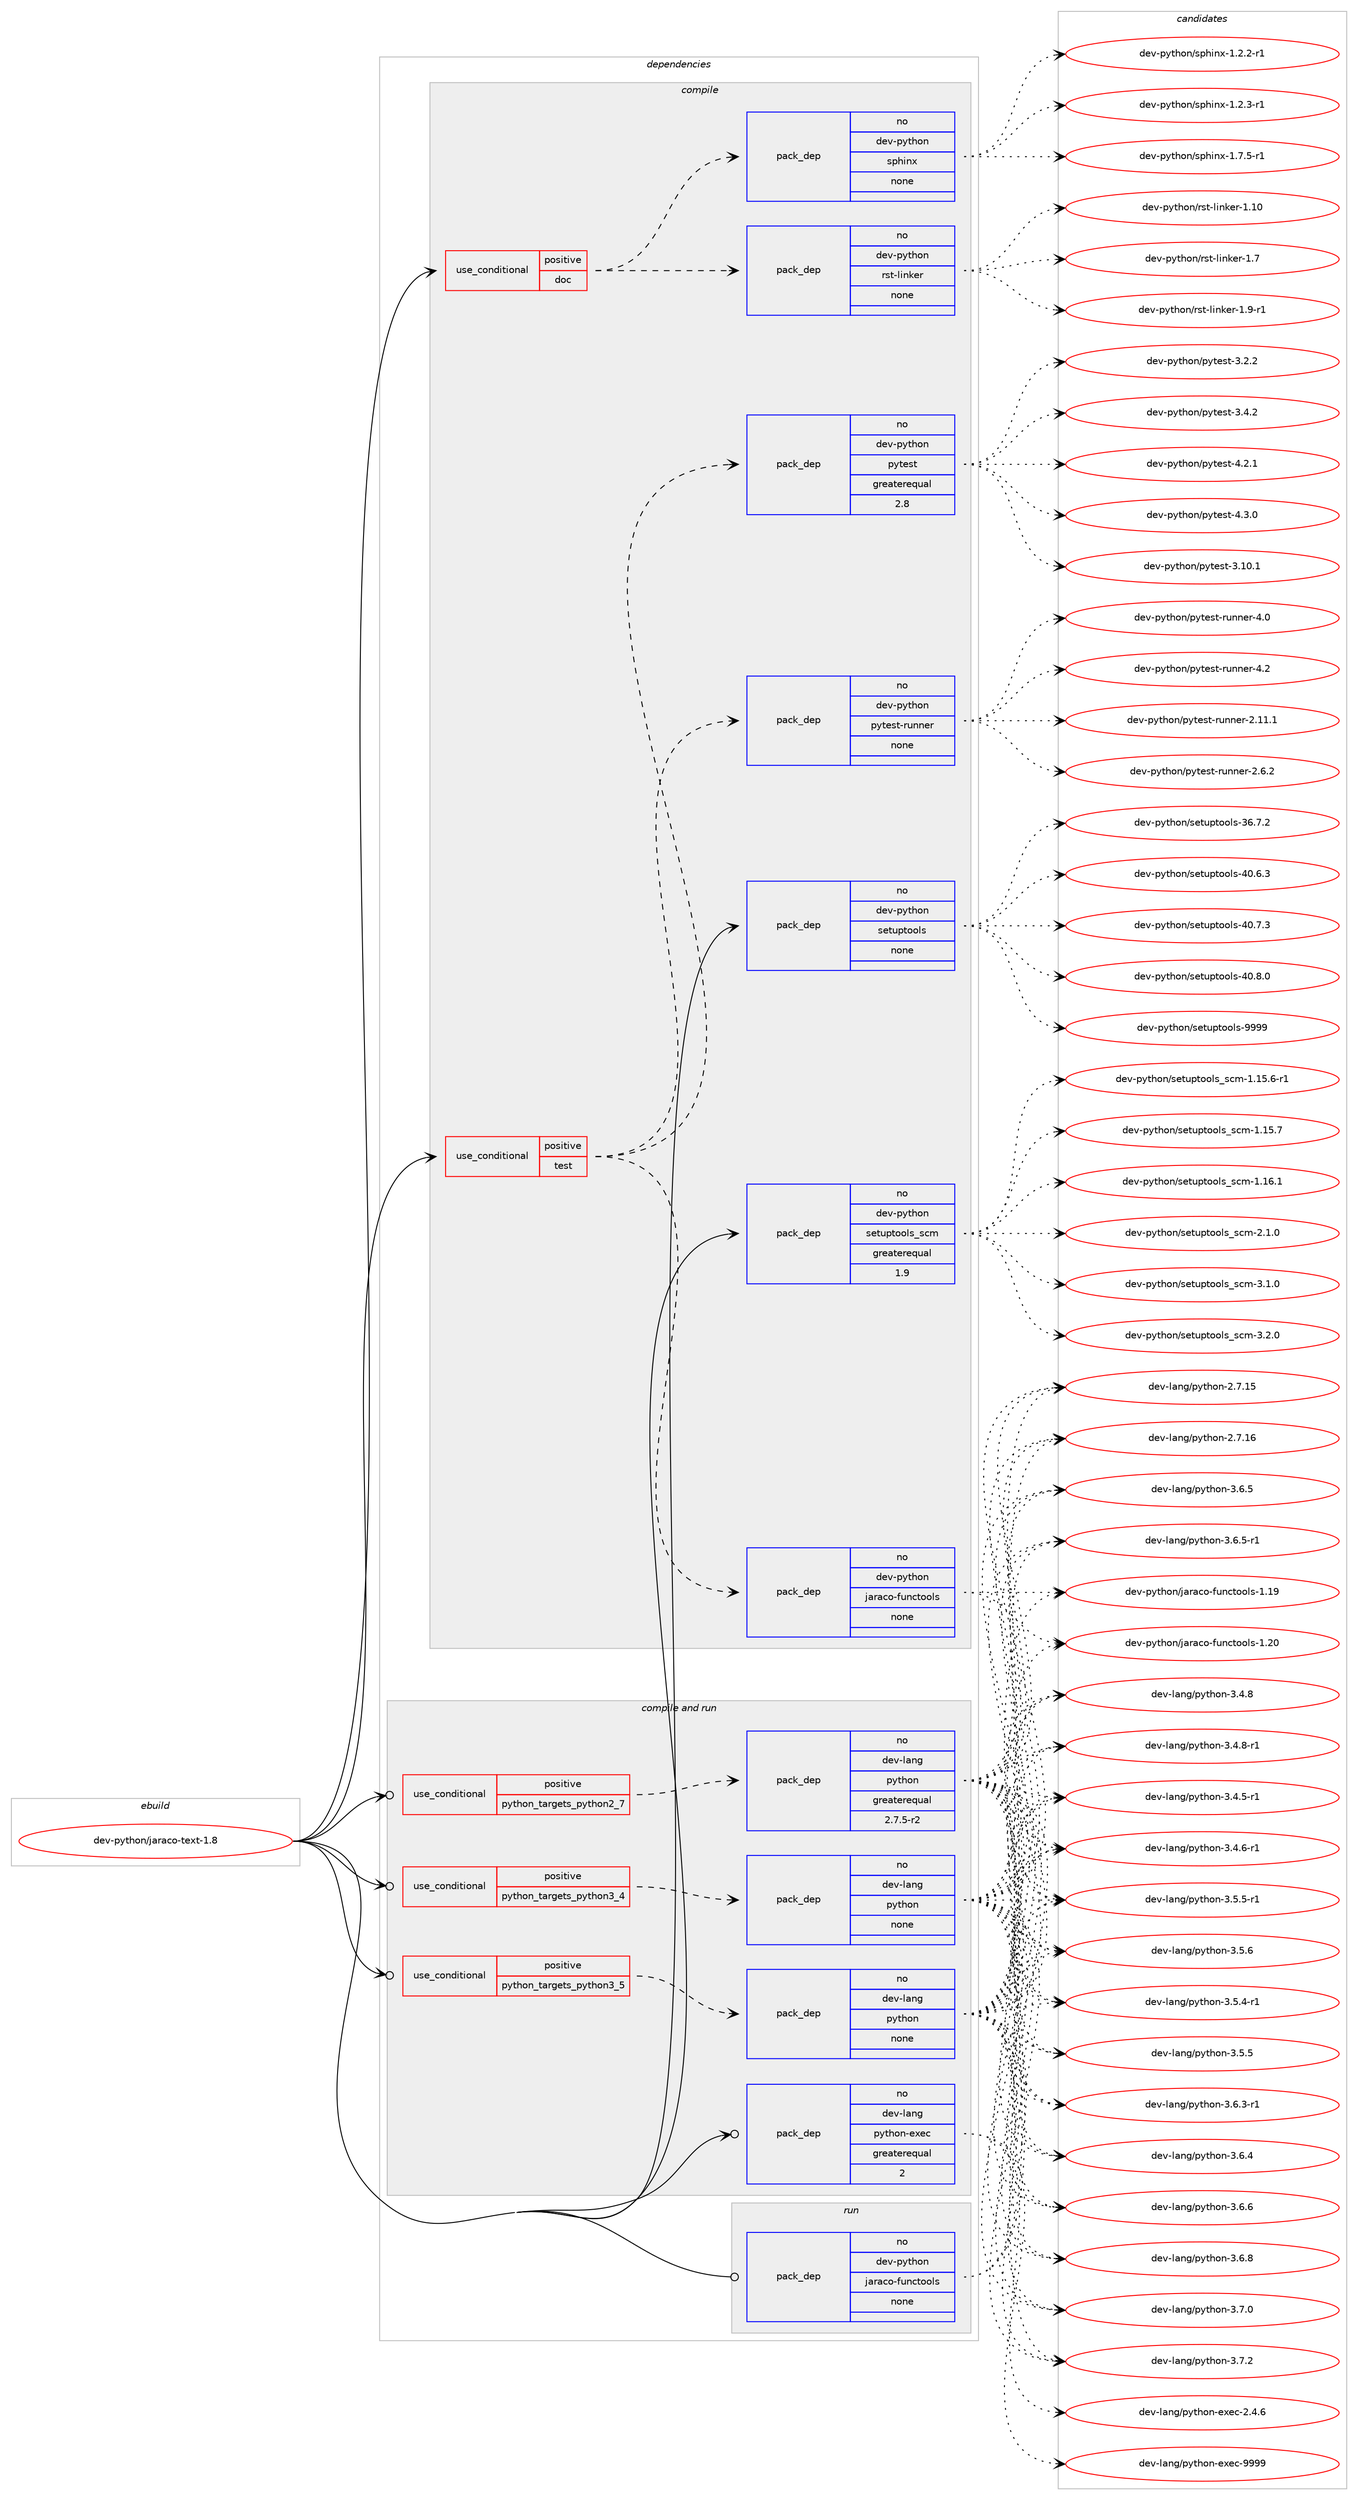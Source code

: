 digraph prolog {

# *************
# Graph options
# *************

newrank=true;
concentrate=true;
compound=true;
graph [rankdir=LR,fontname=Helvetica,fontsize=10,ranksep=1.5];#, ranksep=2.5, nodesep=0.2];
edge  [arrowhead=vee];
node  [fontname=Helvetica,fontsize=10];

# **********
# The ebuild
# **********

subgraph cluster_leftcol {
color=gray;
rank=same;
label=<<i>ebuild</i>>;
id [label="dev-python/jaraco-text-1.8", color=red, width=4, href="../dev-python/jaraco-text-1.8.svg"];
}

# ****************
# The dependencies
# ****************

subgraph cluster_midcol {
color=gray;
label=<<i>dependencies</i>>;
subgraph cluster_compile {
fillcolor="#eeeeee";
style=filled;
label=<<i>compile</i>>;
subgraph cond376210 {
dependency1415139 [label=<<TABLE BORDER="0" CELLBORDER="1" CELLSPACING="0" CELLPADDING="4"><TR><TD ROWSPAN="3" CELLPADDING="10">use_conditional</TD></TR><TR><TD>positive</TD></TR><TR><TD>doc</TD></TR></TABLE>>, shape=none, color=red];
subgraph pack1015660 {
dependency1415140 [label=<<TABLE BORDER="0" CELLBORDER="1" CELLSPACING="0" CELLPADDING="4" WIDTH="220"><TR><TD ROWSPAN="6" CELLPADDING="30">pack_dep</TD></TR><TR><TD WIDTH="110">no</TD></TR><TR><TD>dev-python</TD></TR><TR><TD>sphinx</TD></TR><TR><TD>none</TD></TR><TR><TD></TD></TR></TABLE>>, shape=none, color=blue];
}
dependency1415139:e -> dependency1415140:w [weight=20,style="dashed",arrowhead="vee"];
subgraph pack1015661 {
dependency1415141 [label=<<TABLE BORDER="0" CELLBORDER="1" CELLSPACING="0" CELLPADDING="4" WIDTH="220"><TR><TD ROWSPAN="6" CELLPADDING="30">pack_dep</TD></TR><TR><TD WIDTH="110">no</TD></TR><TR><TD>dev-python</TD></TR><TR><TD>rst-linker</TD></TR><TR><TD>none</TD></TR><TR><TD></TD></TR></TABLE>>, shape=none, color=blue];
}
dependency1415139:e -> dependency1415141:w [weight=20,style="dashed",arrowhead="vee"];
}
id:e -> dependency1415139:w [weight=20,style="solid",arrowhead="vee"];
subgraph cond376211 {
dependency1415142 [label=<<TABLE BORDER="0" CELLBORDER="1" CELLSPACING="0" CELLPADDING="4"><TR><TD ROWSPAN="3" CELLPADDING="10">use_conditional</TD></TR><TR><TD>positive</TD></TR><TR><TD>test</TD></TR></TABLE>>, shape=none, color=red];
subgraph pack1015662 {
dependency1415143 [label=<<TABLE BORDER="0" CELLBORDER="1" CELLSPACING="0" CELLPADDING="4" WIDTH="220"><TR><TD ROWSPAN="6" CELLPADDING="30">pack_dep</TD></TR><TR><TD WIDTH="110">no</TD></TR><TR><TD>dev-python</TD></TR><TR><TD>jaraco-functools</TD></TR><TR><TD>none</TD></TR><TR><TD></TD></TR></TABLE>>, shape=none, color=blue];
}
dependency1415142:e -> dependency1415143:w [weight=20,style="dashed",arrowhead="vee"];
subgraph pack1015663 {
dependency1415144 [label=<<TABLE BORDER="0" CELLBORDER="1" CELLSPACING="0" CELLPADDING="4" WIDTH="220"><TR><TD ROWSPAN="6" CELLPADDING="30">pack_dep</TD></TR><TR><TD WIDTH="110">no</TD></TR><TR><TD>dev-python</TD></TR><TR><TD>pytest</TD></TR><TR><TD>greaterequal</TD></TR><TR><TD>2.8</TD></TR></TABLE>>, shape=none, color=blue];
}
dependency1415142:e -> dependency1415144:w [weight=20,style="dashed",arrowhead="vee"];
subgraph pack1015664 {
dependency1415145 [label=<<TABLE BORDER="0" CELLBORDER="1" CELLSPACING="0" CELLPADDING="4" WIDTH="220"><TR><TD ROWSPAN="6" CELLPADDING="30">pack_dep</TD></TR><TR><TD WIDTH="110">no</TD></TR><TR><TD>dev-python</TD></TR><TR><TD>pytest-runner</TD></TR><TR><TD>none</TD></TR><TR><TD></TD></TR></TABLE>>, shape=none, color=blue];
}
dependency1415142:e -> dependency1415145:w [weight=20,style="dashed",arrowhead="vee"];
}
id:e -> dependency1415142:w [weight=20,style="solid",arrowhead="vee"];
subgraph pack1015665 {
dependency1415146 [label=<<TABLE BORDER="0" CELLBORDER="1" CELLSPACING="0" CELLPADDING="4" WIDTH="220"><TR><TD ROWSPAN="6" CELLPADDING="30">pack_dep</TD></TR><TR><TD WIDTH="110">no</TD></TR><TR><TD>dev-python</TD></TR><TR><TD>setuptools</TD></TR><TR><TD>none</TD></TR><TR><TD></TD></TR></TABLE>>, shape=none, color=blue];
}
id:e -> dependency1415146:w [weight=20,style="solid",arrowhead="vee"];
subgraph pack1015666 {
dependency1415147 [label=<<TABLE BORDER="0" CELLBORDER="1" CELLSPACING="0" CELLPADDING="4" WIDTH="220"><TR><TD ROWSPAN="6" CELLPADDING="30">pack_dep</TD></TR><TR><TD WIDTH="110">no</TD></TR><TR><TD>dev-python</TD></TR><TR><TD>setuptools_scm</TD></TR><TR><TD>greaterequal</TD></TR><TR><TD>1.9</TD></TR></TABLE>>, shape=none, color=blue];
}
id:e -> dependency1415147:w [weight=20,style="solid",arrowhead="vee"];
}
subgraph cluster_compileandrun {
fillcolor="#eeeeee";
style=filled;
label=<<i>compile and run</i>>;
subgraph cond376212 {
dependency1415148 [label=<<TABLE BORDER="0" CELLBORDER="1" CELLSPACING="0" CELLPADDING="4"><TR><TD ROWSPAN="3" CELLPADDING="10">use_conditional</TD></TR><TR><TD>positive</TD></TR><TR><TD>python_targets_python2_7</TD></TR></TABLE>>, shape=none, color=red];
subgraph pack1015667 {
dependency1415149 [label=<<TABLE BORDER="0" CELLBORDER="1" CELLSPACING="0" CELLPADDING="4" WIDTH="220"><TR><TD ROWSPAN="6" CELLPADDING="30">pack_dep</TD></TR><TR><TD WIDTH="110">no</TD></TR><TR><TD>dev-lang</TD></TR><TR><TD>python</TD></TR><TR><TD>greaterequal</TD></TR><TR><TD>2.7.5-r2</TD></TR></TABLE>>, shape=none, color=blue];
}
dependency1415148:e -> dependency1415149:w [weight=20,style="dashed",arrowhead="vee"];
}
id:e -> dependency1415148:w [weight=20,style="solid",arrowhead="odotvee"];
subgraph cond376213 {
dependency1415150 [label=<<TABLE BORDER="0" CELLBORDER="1" CELLSPACING="0" CELLPADDING="4"><TR><TD ROWSPAN="3" CELLPADDING="10">use_conditional</TD></TR><TR><TD>positive</TD></TR><TR><TD>python_targets_python3_4</TD></TR></TABLE>>, shape=none, color=red];
subgraph pack1015668 {
dependency1415151 [label=<<TABLE BORDER="0" CELLBORDER="1" CELLSPACING="0" CELLPADDING="4" WIDTH="220"><TR><TD ROWSPAN="6" CELLPADDING="30">pack_dep</TD></TR><TR><TD WIDTH="110">no</TD></TR><TR><TD>dev-lang</TD></TR><TR><TD>python</TD></TR><TR><TD>none</TD></TR><TR><TD></TD></TR></TABLE>>, shape=none, color=blue];
}
dependency1415150:e -> dependency1415151:w [weight=20,style="dashed",arrowhead="vee"];
}
id:e -> dependency1415150:w [weight=20,style="solid",arrowhead="odotvee"];
subgraph cond376214 {
dependency1415152 [label=<<TABLE BORDER="0" CELLBORDER="1" CELLSPACING="0" CELLPADDING="4"><TR><TD ROWSPAN="3" CELLPADDING="10">use_conditional</TD></TR><TR><TD>positive</TD></TR><TR><TD>python_targets_python3_5</TD></TR></TABLE>>, shape=none, color=red];
subgraph pack1015669 {
dependency1415153 [label=<<TABLE BORDER="0" CELLBORDER="1" CELLSPACING="0" CELLPADDING="4" WIDTH="220"><TR><TD ROWSPAN="6" CELLPADDING="30">pack_dep</TD></TR><TR><TD WIDTH="110">no</TD></TR><TR><TD>dev-lang</TD></TR><TR><TD>python</TD></TR><TR><TD>none</TD></TR><TR><TD></TD></TR></TABLE>>, shape=none, color=blue];
}
dependency1415152:e -> dependency1415153:w [weight=20,style="dashed",arrowhead="vee"];
}
id:e -> dependency1415152:w [weight=20,style="solid",arrowhead="odotvee"];
subgraph pack1015670 {
dependency1415154 [label=<<TABLE BORDER="0" CELLBORDER="1" CELLSPACING="0" CELLPADDING="4" WIDTH="220"><TR><TD ROWSPAN="6" CELLPADDING="30">pack_dep</TD></TR><TR><TD WIDTH="110">no</TD></TR><TR><TD>dev-lang</TD></TR><TR><TD>python-exec</TD></TR><TR><TD>greaterequal</TD></TR><TR><TD>2</TD></TR></TABLE>>, shape=none, color=blue];
}
id:e -> dependency1415154:w [weight=20,style="solid",arrowhead="odotvee"];
}
subgraph cluster_run {
fillcolor="#eeeeee";
style=filled;
label=<<i>run</i>>;
subgraph pack1015671 {
dependency1415155 [label=<<TABLE BORDER="0" CELLBORDER="1" CELLSPACING="0" CELLPADDING="4" WIDTH="220"><TR><TD ROWSPAN="6" CELLPADDING="30">pack_dep</TD></TR><TR><TD WIDTH="110">no</TD></TR><TR><TD>dev-python</TD></TR><TR><TD>jaraco-functools</TD></TR><TR><TD>none</TD></TR><TR><TD></TD></TR></TABLE>>, shape=none, color=blue];
}
id:e -> dependency1415155:w [weight=20,style="solid",arrowhead="odot"];
}
}

# **************
# The candidates
# **************

subgraph cluster_choices {
rank=same;
color=gray;
label=<<i>candidates</i>>;

subgraph choice1015660 {
color=black;
nodesep=1;
choice10010111845112121116104111110471151121041051101204549465046504511449 [label="dev-python/sphinx-1.2.2-r1", color=red, width=4,href="../dev-python/sphinx-1.2.2-r1.svg"];
choice10010111845112121116104111110471151121041051101204549465046514511449 [label="dev-python/sphinx-1.2.3-r1", color=red, width=4,href="../dev-python/sphinx-1.2.3-r1.svg"];
choice10010111845112121116104111110471151121041051101204549465546534511449 [label="dev-python/sphinx-1.7.5-r1", color=red, width=4,href="../dev-python/sphinx-1.7.5-r1.svg"];
dependency1415140:e -> choice10010111845112121116104111110471151121041051101204549465046504511449:w [style=dotted,weight="100"];
dependency1415140:e -> choice10010111845112121116104111110471151121041051101204549465046514511449:w [style=dotted,weight="100"];
dependency1415140:e -> choice10010111845112121116104111110471151121041051101204549465546534511449:w [style=dotted,weight="100"];
}
subgraph choice1015661 {
color=black;
nodesep=1;
choice1001011184511212111610411111047114115116451081051101071011144549464948 [label="dev-python/rst-linker-1.10", color=red, width=4,href="../dev-python/rst-linker-1.10.svg"];
choice10010111845112121116104111110471141151164510810511010710111445494655 [label="dev-python/rst-linker-1.7", color=red, width=4,href="../dev-python/rst-linker-1.7.svg"];
choice100101118451121211161041111104711411511645108105110107101114454946574511449 [label="dev-python/rst-linker-1.9-r1", color=red, width=4,href="../dev-python/rst-linker-1.9-r1.svg"];
dependency1415141:e -> choice1001011184511212111610411111047114115116451081051101071011144549464948:w [style=dotted,weight="100"];
dependency1415141:e -> choice10010111845112121116104111110471141151164510810511010710111445494655:w [style=dotted,weight="100"];
dependency1415141:e -> choice100101118451121211161041111104711411511645108105110107101114454946574511449:w [style=dotted,weight="100"];
}
subgraph choice1015662 {
color=black;
nodesep=1;
choice100101118451121211161041111104710697114979911145102117110991161111111081154549464957 [label="dev-python/jaraco-functools-1.19", color=red, width=4,href="../dev-python/jaraco-functools-1.19.svg"];
choice100101118451121211161041111104710697114979911145102117110991161111111081154549465048 [label="dev-python/jaraco-functools-1.20", color=red, width=4,href="../dev-python/jaraco-functools-1.20.svg"];
dependency1415143:e -> choice100101118451121211161041111104710697114979911145102117110991161111111081154549464957:w [style=dotted,weight="100"];
dependency1415143:e -> choice100101118451121211161041111104710697114979911145102117110991161111111081154549465048:w [style=dotted,weight="100"];
}
subgraph choice1015663 {
color=black;
nodesep=1;
choice100101118451121211161041111104711212111610111511645514649484649 [label="dev-python/pytest-3.10.1", color=red, width=4,href="../dev-python/pytest-3.10.1.svg"];
choice1001011184511212111610411111047112121116101115116455146504650 [label="dev-python/pytest-3.2.2", color=red, width=4,href="../dev-python/pytest-3.2.2.svg"];
choice1001011184511212111610411111047112121116101115116455146524650 [label="dev-python/pytest-3.4.2", color=red, width=4,href="../dev-python/pytest-3.4.2.svg"];
choice1001011184511212111610411111047112121116101115116455246504649 [label="dev-python/pytest-4.2.1", color=red, width=4,href="../dev-python/pytest-4.2.1.svg"];
choice1001011184511212111610411111047112121116101115116455246514648 [label="dev-python/pytest-4.3.0", color=red, width=4,href="../dev-python/pytest-4.3.0.svg"];
dependency1415144:e -> choice100101118451121211161041111104711212111610111511645514649484649:w [style=dotted,weight="100"];
dependency1415144:e -> choice1001011184511212111610411111047112121116101115116455146504650:w [style=dotted,weight="100"];
dependency1415144:e -> choice1001011184511212111610411111047112121116101115116455146524650:w [style=dotted,weight="100"];
dependency1415144:e -> choice1001011184511212111610411111047112121116101115116455246504649:w [style=dotted,weight="100"];
dependency1415144:e -> choice1001011184511212111610411111047112121116101115116455246514648:w [style=dotted,weight="100"];
}
subgraph choice1015664 {
color=black;
nodesep=1;
choice10010111845112121116104111110471121211161011151164511411711011010111445504649494649 [label="dev-python/pytest-runner-2.11.1", color=red, width=4,href="../dev-python/pytest-runner-2.11.1.svg"];
choice100101118451121211161041111104711212111610111511645114117110110101114455046544650 [label="dev-python/pytest-runner-2.6.2", color=red, width=4,href="../dev-python/pytest-runner-2.6.2.svg"];
choice10010111845112121116104111110471121211161011151164511411711011010111445524648 [label="dev-python/pytest-runner-4.0", color=red, width=4,href="../dev-python/pytest-runner-4.0.svg"];
choice10010111845112121116104111110471121211161011151164511411711011010111445524650 [label="dev-python/pytest-runner-4.2", color=red, width=4,href="../dev-python/pytest-runner-4.2.svg"];
dependency1415145:e -> choice10010111845112121116104111110471121211161011151164511411711011010111445504649494649:w [style=dotted,weight="100"];
dependency1415145:e -> choice100101118451121211161041111104711212111610111511645114117110110101114455046544650:w [style=dotted,weight="100"];
dependency1415145:e -> choice10010111845112121116104111110471121211161011151164511411711011010111445524648:w [style=dotted,weight="100"];
dependency1415145:e -> choice10010111845112121116104111110471121211161011151164511411711011010111445524650:w [style=dotted,weight="100"];
}
subgraph choice1015665 {
color=black;
nodesep=1;
choice100101118451121211161041111104711510111611711211611111110811545515446554650 [label="dev-python/setuptools-36.7.2", color=red, width=4,href="../dev-python/setuptools-36.7.2.svg"];
choice100101118451121211161041111104711510111611711211611111110811545524846544651 [label="dev-python/setuptools-40.6.3", color=red, width=4,href="../dev-python/setuptools-40.6.3.svg"];
choice100101118451121211161041111104711510111611711211611111110811545524846554651 [label="dev-python/setuptools-40.7.3", color=red, width=4,href="../dev-python/setuptools-40.7.3.svg"];
choice100101118451121211161041111104711510111611711211611111110811545524846564648 [label="dev-python/setuptools-40.8.0", color=red, width=4,href="../dev-python/setuptools-40.8.0.svg"];
choice10010111845112121116104111110471151011161171121161111111081154557575757 [label="dev-python/setuptools-9999", color=red, width=4,href="../dev-python/setuptools-9999.svg"];
dependency1415146:e -> choice100101118451121211161041111104711510111611711211611111110811545515446554650:w [style=dotted,weight="100"];
dependency1415146:e -> choice100101118451121211161041111104711510111611711211611111110811545524846544651:w [style=dotted,weight="100"];
dependency1415146:e -> choice100101118451121211161041111104711510111611711211611111110811545524846554651:w [style=dotted,weight="100"];
dependency1415146:e -> choice100101118451121211161041111104711510111611711211611111110811545524846564648:w [style=dotted,weight="100"];
dependency1415146:e -> choice10010111845112121116104111110471151011161171121161111111081154557575757:w [style=dotted,weight="100"];
}
subgraph choice1015666 {
color=black;
nodesep=1;
choice10010111845112121116104111110471151011161171121161111111081159511599109454946495346544511449 [label="dev-python/setuptools_scm-1.15.6-r1", color=red, width=4,href="../dev-python/setuptools_scm-1.15.6-r1.svg"];
choice1001011184511212111610411111047115101116117112116111111108115951159910945494649534655 [label="dev-python/setuptools_scm-1.15.7", color=red, width=4,href="../dev-python/setuptools_scm-1.15.7.svg"];
choice1001011184511212111610411111047115101116117112116111111108115951159910945494649544649 [label="dev-python/setuptools_scm-1.16.1", color=red, width=4,href="../dev-python/setuptools_scm-1.16.1.svg"];
choice10010111845112121116104111110471151011161171121161111111081159511599109455046494648 [label="dev-python/setuptools_scm-2.1.0", color=red, width=4,href="../dev-python/setuptools_scm-2.1.0.svg"];
choice10010111845112121116104111110471151011161171121161111111081159511599109455146494648 [label="dev-python/setuptools_scm-3.1.0", color=red, width=4,href="../dev-python/setuptools_scm-3.1.0.svg"];
choice10010111845112121116104111110471151011161171121161111111081159511599109455146504648 [label="dev-python/setuptools_scm-3.2.0", color=red, width=4,href="../dev-python/setuptools_scm-3.2.0.svg"];
dependency1415147:e -> choice10010111845112121116104111110471151011161171121161111111081159511599109454946495346544511449:w [style=dotted,weight="100"];
dependency1415147:e -> choice1001011184511212111610411111047115101116117112116111111108115951159910945494649534655:w [style=dotted,weight="100"];
dependency1415147:e -> choice1001011184511212111610411111047115101116117112116111111108115951159910945494649544649:w [style=dotted,weight="100"];
dependency1415147:e -> choice10010111845112121116104111110471151011161171121161111111081159511599109455046494648:w [style=dotted,weight="100"];
dependency1415147:e -> choice10010111845112121116104111110471151011161171121161111111081159511599109455146494648:w [style=dotted,weight="100"];
dependency1415147:e -> choice10010111845112121116104111110471151011161171121161111111081159511599109455146504648:w [style=dotted,weight="100"];
}
subgraph choice1015667 {
color=black;
nodesep=1;
choice10010111845108971101034711212111610411111045504655464953 [label="dev-lang/python-2.7.15", color=red, width=4,href="../dev-lang/python-2.7.15.svg"];
choice10010111845108971101034711212111610411111045504655464954 [label="dev-lang/python-2.7.16", color=red, width=4,href="../dev-lang/python-2.7.16.svg"];
choice1001011184510897110103471121211161041111104551465246534511449 [label="dev-lang/python-3.4.5-r1", color=red, width=4,href="../dev-lang/python-3.4.5-r1.svg"];
choice1001011184510897110103471121211161041111104551465246544511449 [label="dev-lang/python-3.4.6-r1", color=red, width=4,href="../dev-lang/python-3.4.6-r1.svg"];
choice100101118451089711010347112121116104111110455146524656 [label="dev-lang/python-3.4.8", color=red, width=4,href="../dev-lang/python-3.4.8.svg"];
choice1001011184510897110103471121211161041111104551465246564511449 [label="dev-lang/python-3.4.8-r1", color=red, width=4,href="../dev-lang/python-3.4.8-r1.svg"];
choice1001011184510897110103471121211161041111104551465346524511449 [label="dev-lang/python-3.5.4-r1", color=red, width=4,href="../dev-lang/python-3.5.4-r1.svg"];
choice100101118451089711010347112121116104111110455146534653 [label="dev-lang/python-3.5.5", color=red, width=4,href="../dev-lang/python-3.5.5.svg"];
choice1001011184510897110103471121211161041111104551465346534511449 [label="dev-lang/python-3.5.5-r1", color=red, width=4,href="../dev-lang/python-3.5.5-r1.svg"];
choice100101118451089711010347112121116104111110455146534654 [label="dev-lang/python-3.5.6", color=red, width=4,href="../dev-lang/python-3.5.6.svg"];
choice1001011184510897110103471121211161041111104551465446514511449 [label="dev-lang/python-3.6.3-r1", color=red, width=4,href="../dev-lang/python-3.6.3-r1.svg"];
choice100101118451089711010347112121116104111110455146544652 [label="dev-lang/python-3.6.4", color=red, width=4,href="../dev-lang/python-3.6.4.svg"];
choice100101118451089711010347112121116104111110455146544653 [label="dev-lang/python-3.6.5", color=red, width=4,href="../dev-lang/python-3.6.5.svg"];
choice1001011184510897110103471121211161041111104551465446534511449 [label="dev-lang/python-3.6.5-r1", color=red, width=4,href="../dev-lang/python-3.6.5-r1.svg"];
choice100101118451089711010347112121116104111110455146544654 [label="dev-lang/python-3.6.6", color=red, width=4,href="../dev-lang/python-3.6.6.svg"];
choice100101118451089711010347112121116104111110455146544656 [label="dev-lang/python-3.6.8", color=red, width=4,href="../dev-lang/python-3.6.8.svg"];
choice100101118451089711010347112121116104111110455146554648 [label="dev-lang/python-3.7.0", color=red, width=4,href="../dev-lang/python-3.7.0.svg"];
choice100101118451089711010347112121116104111110455146554650 [label="dev-lang/python-3.7.2", color=red, width=4,href="../dev-lang/python-3.7.2.svg"];
dependency1415149:e -> choice10010111845108971101034711212111610411111045504655464953:w [style=dotted,weight="100"];
dependency1415149:e -> choice10010111845108971101034711212111610411111045504655464954:w [style=dotted,weight="100"];
dependency1415149:e -> choice1001011184510897110103471121211161041111104551465246534511449:w [style=dotted,weight="100"];
dependency1415149:e -> choice1001011184510897110103471121211161041111104551465246544511449:w [style=dotted,weight="100"];
dependency1415149:e -> choice100101118451089711010347112121116104111110455146524656:w [style=dotted,weight="100"];
dependency1415149:e -> choice1001011184510897110103471121211161041111104551465246564511449:w [style=dotted,weight="100"];
dependency1415149:e -> choice1001011184510897110103471121211161041111104551465346524511449:w [style=dotted,weight="100"];
dependency1415149:e -> choice100101118451089711010347112121116104111110455146534653:w [style=dotted,weight="100"];
dependency1415149:e -> choice1001011184510897110103471121211161041111104551465346534511449:w [style=dotted,weight="100"];
dependency1415149:e -> choice100101118451089711010347112121116104111110455146534654:w [style=dotted,weight="100"];
dependency1415149:e -> choice1001011184510897110103471121211161041111104551465446514511449:w [style=dotted,weight="100"];
dependency1415149:e -> choice100101118451089711010347112121116104111110455146544652:w [style=dotted,weight="100"];
dependency1415149:e -> choice100101118451089711010347112121116104111110455146544653:w [style=dotted,weight="100"];
dependency1415149:e -> choice1001011184510897110103471121211161041111104551465446534511449:w [style=dotted,weight="100"];
dependency1415149:e -> choice100101118451089711010347112121116104111110455146544654:w [style=dotted,weight="100"];
dependency1415149:e -> choice100101118451089711010347112121116104111110455146544656:w [style=dotted,weight="100"];
dependency1415149:e -> choice100101118451089711010347112121116104111110455146554648:w [style=dotted,weight="100"];
dependency1415149:e -> choice100101118451089711010347112121116104111110455146554650:w [style=dotted,weight="100"];
}
subgraph choice1015668 {
color=black;
nodesep=1;
choice10010111845108971101034711212111610411111045504655464953 [label="dev-lang/python-2.7.15", color=red, width=4,href="../dev-lang/python-2.7.15.svg"];
choice10010111845108971101034711212111610411111045504655464954 [label="dev-lang/python-2.7.16", color=red, width=4,href="../dev-lang/python-2.7.16.svg"];
choice1001011184510897110103471121211161041111104551465246534511449 [label="dev-lang/python-3.4.5-r1", color=red, width=4,href="../dev-lang/python-3.4.5-r1.svg"];
choice1001011184510897110103471121211161041111104551465246544511449 [label="dev-lang/python-3.4.6-r1", color=red, width=4,href="../dev-lang/python-3.4.6-r1.svg"];
choice100101118451089711010347112121116104111110455146524656 [label="dev-lang/python-3.4.8", color=red, width=4,href="../dev-lang/python-3.4.8.svg"];
choice1001011184510897110103471121211161041111104551465246564511449 [label="dev-lang/python-3.4.8-r1", color=red, width=4,href="../dev-lang/python-3.4.8-r1.svg"];
choice1001011184510897110103471121211161041111104551465346524511449 [label="dev-lang/python-3.5.4-r1", color=red, width=4,href="../dev-lang/python-3.5.4-r1.svg"];
choice100101118451089711010347112121116104111110455146534653 [label="dev-lang/python-3.5.5", color=red, width=4,href="../dev-lang/python-3.5.5.svg"];
choice1001011184510897110103471121211161041111104551465346534511449 [label="dev-lang/python-3.5.5-r1", color=red, width=4,href="../dev-lang/python-3.5.5-r1.svg"];
choice100101118451089711010347112121116104111110455146534654 [label="dev-lang/python-3.5.6", color=red, width=4,href="../dev-lang/python-3.5.6.svg"];
choice1001011184510897110103471121211161041111104551465446514511449 [label="dev-lang/python-3.6.3-r1", color=red, width=4,href="../dev-lang/python-3.6.3-r1.svg"];
choice100101118451089711010347112121116104111110455146544652 [label="dev-lang/python-3.6.4", color=red, width=4,href="../dev-lang/python-3.6.4.svg"];
choice100101118451089711010347112121116104111110455146544653 [label="dev-lang/python-3.6.5", color=red, width=4,href="../dev-lang/python-3.6.5.svg"];
choice1001011184510897110103471121211161041111104551465446534511449 [label="dev-lang/python-3.6.5-r1", color=red, width=4,href="../dev-lang/python-3.6.5-r1.svg"];
choice100101118451089711010347112121116104111110455146544654 [label="dev-lang/python-3.6.6", color=red, width=4,href="../dev-lang/python-3.6.6.svg"];
choice100101118451089711010347112121116104111110455146544656 [label="dev-lang/python-3.6.8", color=red, width=4,href="../dev-lang/python-3.6.8.svg"];
choice100101118451089711010347112121116104111110455146554648 [label="dev-lang/python-3.7.0", color=red, width=4,href="../dev-lang/python-3.7.0.svg"];
choice100101118451089711010347112121116104111110455146554650 [label="dev-lang/python-3.7.2", color=red, width=4,href="../dev-lang/python-3.7.2.svg"];
dependency1415151:e -> choice10010111845108971101034711212111610411111045504655464953:w [style=dotted,weight="100"];
dependency1415151:e -> choice10010111845108971101034711212111610411111045504655464954:w [style=dotted,weight="100"];
dependency1415151:e -> choice1001011184510897110103471121211161041111104551465246534511449:w [style=dotted,weight="100"];
dependency1415151:e -> choice1001011184510897110103471121211161041111104551465246544511449:w [style=dotted,weight="100"];
dependency1415151:e -> choice100101118451089711010347112121116104111110455146524656:w [style=dotted,weight="100"];
dependency1415151:e -> choice1001011184510897110103471121211161041111104551465246564511449:w [style=dotted,weight="100"];
dependency1415151:e -> choice1001011184510897110103471121211161041111104551465346524511449:w [style=dotted,weight="100"];
dependency1415151:e -> choice100101118451089711010347112121116104111110455146534653:w [style=dotted,weight="100"];
dependency1415151:e -> choice1001011184510897110103471121211161041111104551465346534511449:w [style=dotted,weight="100"];
dependency1415151:e -> choice100101118451089711010347112121116104111110455146534654:w [style=dotted,weight="100"];
dependency1415151:e -> choice1001011184510897110103471121211161041111104551465446514511449:w [style=dotted,weight="100"];
dependency1415151:e -> choice100101118451089711010347112121116104111110455146544652:w [style=dotted,weight="100"];
dependency1415151:e -> choice100101118451089711010347112121116104111110455146544653:w [style=dotted,weight="100"];
dependency1415151:e -> choice1001011184510897110103471121211161041111104551465446534511449:w [style=dotted,weight="100"];
dependency1415151:e -> choice100101118451089711010347112121116104111110455146544654:w [style=dotted,weight="100"];
dependency1415151:e -> choice100101118451089711010347112121116104111110455146544656:w [style=dotted,weight="100"];
dependency1415151:e -> choice100101118451089711010347112121116104111110455146554648:w [style=dotted,weight="100"];
dependency1415151:e -> choice100101118451089711010347112121116104111110455146554650:w [style=dotted,weight="100"];
}
subgraph choice1015669 {
color=black;
nodesep=1;
choice10010111845108971101034711212111610411111045504655464953 [label="dev-lang/python-2.7.15", color=red, width=4,href="../dev-lang/python-2.7.15.svg"];
choice10010111845108971101034711212111610411111045504655464954 [label="dev-lang/python-2.7.16", color=red, width=4,href="../dev-lang/python-2.7.16.svg"];
choice1001011184510897110103471121211161041111104551465246534511449 [label="dev-lang/python-3.4.5-r1", color=red, width=4,href="../dev-lang/python-3.4.5-r1.svg"];
choice1001011184510897110103471121211161041111104551465246544511449 [label="dev-lang/python-3.4.6-r1", color=red, width=4,href="../dev-lang/python-3.4.6-r1.svg"];
choice100101118451089711010347112121116104111110455146524656 [label="dev-lang/python-3.4.8", color=red, width=4,href="../dev-lang/python-3.4.8.svg"];
choice1001011184510897110103471121211161041111104551465246564511449 [label="dev-lang/python-3.4.8-r1", color=red, width=4,href="../dev-lang/python-3.4.8-r1.svg"];
choice1001011184510897110103471121211161041111104551465346524511449 [label="dev-lang/python-3.5.4-r1", color=red, width=4,href="../dev-lang/python-3.5.4-r1.svg"];
choice100101118451089711010347112121116104111110455146534653 [label="dev-lang/python-3.5.5", color=red, width=4,href="../dev-lang/python-3.5.5.svg"];
choice1001011184510897110103471121211161041111104551465346534511449 [label="dev-lang/python-3.5.5-r1", color=red, width=4,href="../dev-lang/python-3.5.5-r1.svg"];
choice100101118451089711010347112121116104111110455146534654 [label="dev-lang/python-3.5.6", color=red, width=4,href="../dev-lang/python-3.5.6.svg"];
choice1001011184510897110103471121211161041111104551465446514511449 [label="dev-lang/python-3.6.3-r1", color=red, width=4,href="../dev-lang/python-3.6.3-r1.svg"];
choice100101118451089711010347112121116104111110455146544652 [label="dev-lang/python-3.6.4", color=red, width=4,href="../dev-lang/python-3.6.4.svg"];
choice100101118451089711010347112121116104111110455146544653 [label="dev-lang/python-3.6.5", color=red, width=4,href="../dev-lang/python-3.6.5.svg"];
choice1001011184510897110103471121211161041111104551465446534511449 [label="dev-lang/python-3.6.5-r1", color=red, width=4,href="../dev-lang/python-3.6.5-r1.svg"];
choice100101118451089711010347112121116104111110455146544654 [label="dev-lang/python-3.6.6", color=red, width=4,href="../dev-lang/python-3.6.6.svg"];
choice100101118451089711010347112121116104111110455146544656 [label="dev-lang/python-3.6.8", color=red, width=4,href="../dev-lang/python-3.6.8.svg"];
choice100101118451089711010347112121116104111110455146554648 [label="dev-lang/python-3.7.0", color=red, width=4,href="../dev-lang/python-3.7.0.svg"];
choice100101118451089711010347112121116104111110455146554650 [label="dev-lang/python-3.7.2", color=red, width=4,href="../dev-lang/python-3.7.2.svg"];
dependency1415153:e -> choice10010111845108971101034711212111610411111045504655464953:w [style=dotted,weight="100"];
dependency1415153:e -> choice10010111845108971101034711212111610411111045504655464954:w [style=dotted,weight="100"];
dependency1415153:e -> choice1001011184510897110103471121211161041111104551465246534511449:w [style=dotted,weight="100"];
dependency1415153:e -> choice1001011184510897110103471121211161041111104551465246544511449:w [style=dotted,weight="100"];
dependency1415153:e -> choice100101118451089711010347112121116104111110455146524656:w [style=dotted,weight="100"];
dependency1415153:e -> choice1001011184510897110103471121211161041111104551465246564511449:w [style=dotted,weight="100"];
dependency1415153:e -> choice1001011184510897110103471121211161041111104551465346524511449:w [style=dotted,weight="100"];
dependency1415153:e -> choice100101118451089711010347112121116104111110455146534653:w [style=dotted,weight="100"];
dependency1415153:e -> choice1001011184510897110103471121211161041111104551465346534511449:w [style=dotted,weight="100"];
dependency1415153:e -> choice100101118451089711010347112121116104111110455146534654:w [style=dotted,weight="100"];
dependency1415153:e -> choice1001011184510897110103471121211161041111104551465446514511449:w [style=dotted,weight="100"];
dependency1415153:e -> choice100101118451089711010347112121116104111110455146544652:w [style=dotted,weight="100"];
dependency1415153:e -> choice100101118451089711010347112121116104111110455146544653:w [style=dotted,weight="100"];
dependency1415153:e -> choice1001011184510897110103471121211161041111104551465446534511449:w [style=dotted,weight="100"];
dependency1415153:e -> choice100101118451089711010347112121116104111110455146544654:w [style=dotted,weight="100"];
dependency1415153:e -> choice100101118451089711010347112121116104111110455146544656:w [style=dotted,weight="100"];
dependency1415153:e -> choice100101118451089711010347112121116104111110455146554648:w [style=dotted,weight="100"];
dependency1415153:e -> choice100101118451089711010347112121116104111110455146554650:w [style=dotted,weight="100"];
}
subgraph choice1015670 {
color=black;
nodesep=1;
choice1001011184510897110103471121211161041111104510112010199455046524654 [label="dev-lang/python-exec-2.4.6", color=red, width=4,href="../dev-lang/python-exec-2.4.6.svg"];
choice10010111845108971101034711212111610411111045101120101994557575757 [label="dev-lang/python-exec-9999", color=red, width=4,href="../dev-lang/python-exec-9999.svg"];
dependency1415154:e -> choice1001011184510897110103471121211161041111104510112010199455046524654:w [style=dotted,weight="100"];
dependency1415154:e -> choice10010111845108971101034711212111610411111045101120101994557575757:w [style=dotted,weight="100"];
}
subgraph choice1015671 {
color=black;
nodesep=1;
choice100101118451121211161041111104710697114979911145102117110991161111111081154549464957 [label="dev-python/jaraco-functools-1.19", color=red, width=4,href="../dev-python/jaraco-functools-1.19.svg"];
choice100101118451121211161041111104710697114979911145102117110991161111111081154549465048 [label="dev-python/jaraco-functools-1.20", color=red, width=4,href="../dev-python/jaraco-functools-1.20.svg"];
dependency1415155:e -> choice100101118451121211161041111104710697114979911145102117110991161111111081154549464957:w [style=dotted,weight="100"];
dependency1415155:e -> choice100101118451121211161041111104710697114979911145102117110991161111111081154549465048:w [style=dotted,weight="100"];
}
}

}
